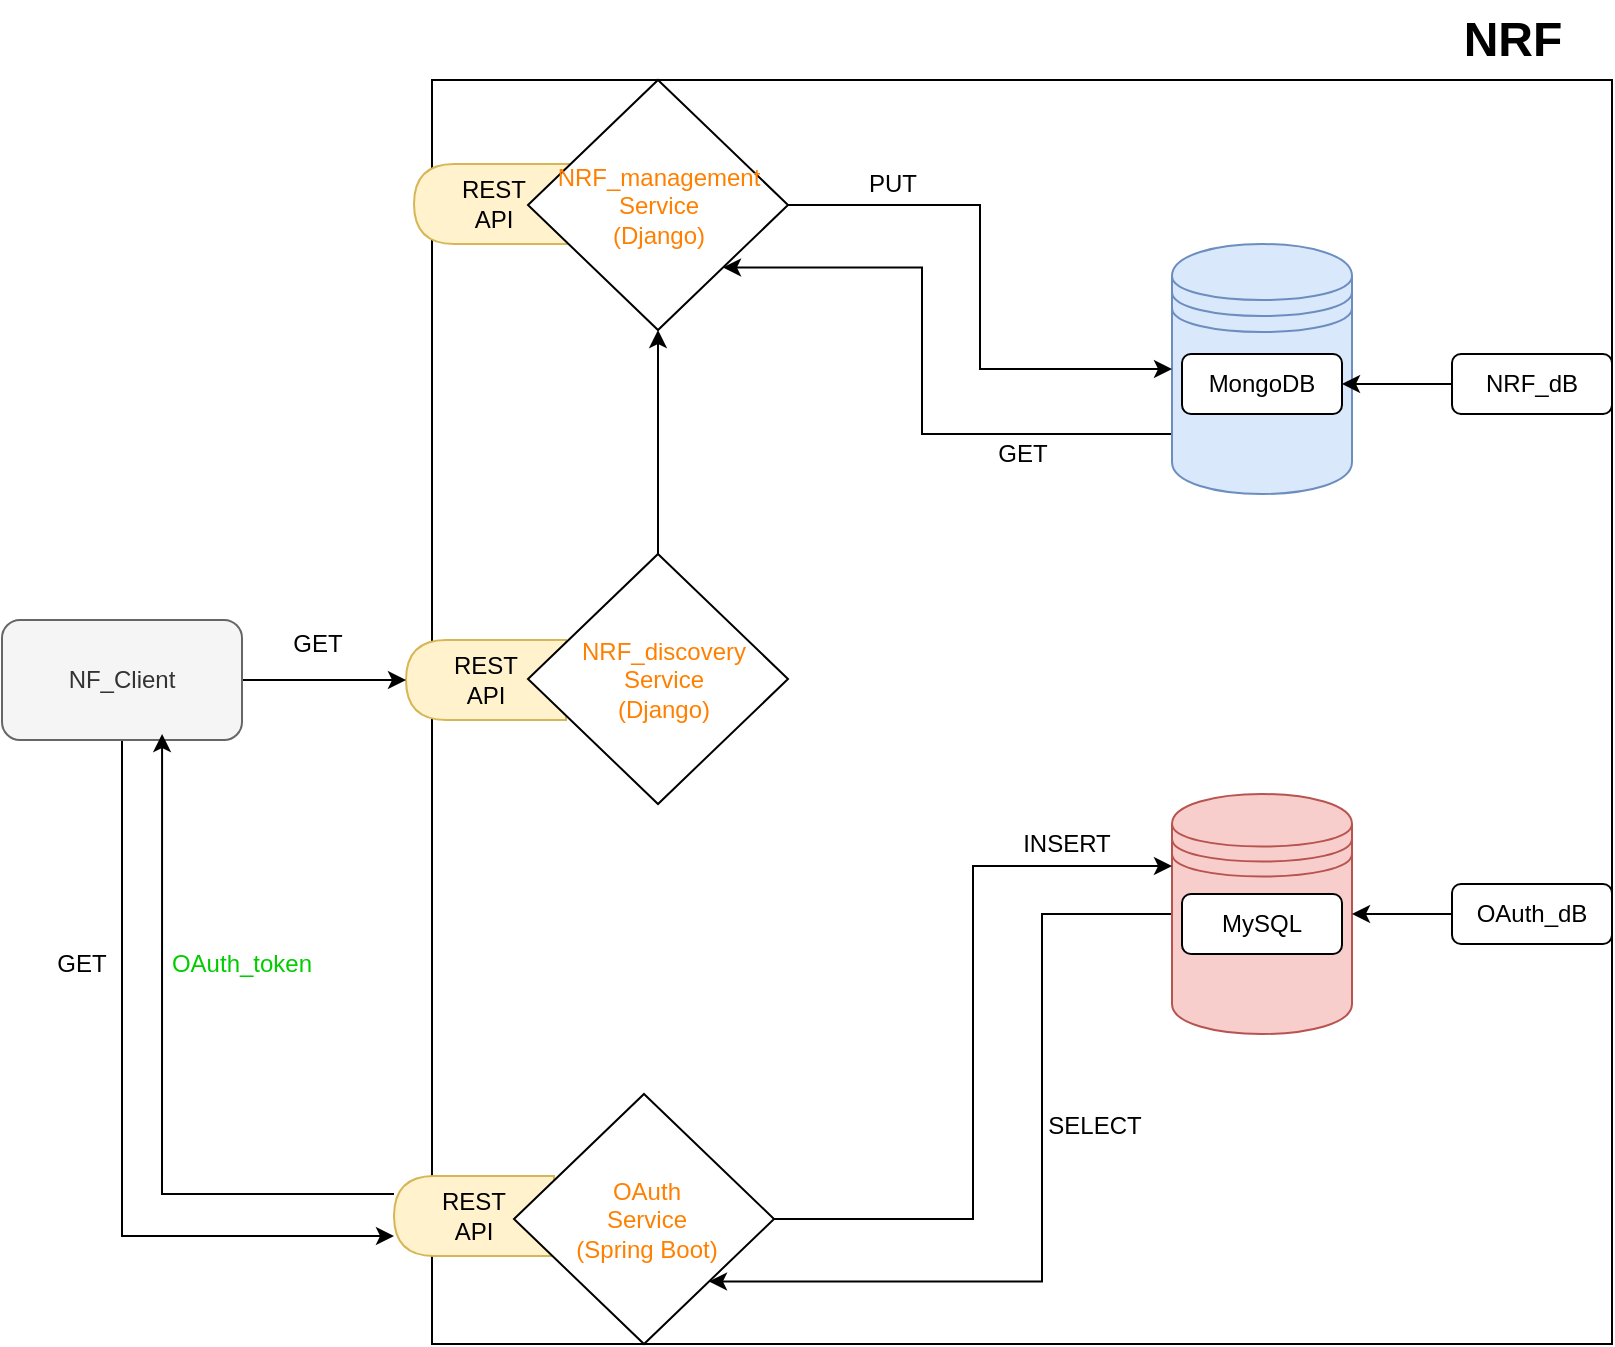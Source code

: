 <mxfile version="10.5.0" type="github"><diagram id="2QVz6jLhmr83gD1PFiGk" name="Page-1"><mxGraphModel dx="1394" dy="834" grid="1" gridSize="10" guides="1" tooltips="1" connect="1" arrows="1" fold="1" page="1" pageScale="1" pageWidth="827" pageHeight="1169" math="0" shadow="0"><root><mxCell id="0"/><mxCell id="1" parent="0"/><mxCell id="_EE6lzp2ofNGbMxLwFXA-54" value="" style="group;strokeColor=#000000;" parent="1" vertex="1" connectable="0"><mxGeometry x="215" y="43" width="590" height="632" as="geometry"/></mxCell><mxCell id="b9HPGQ8yUmmTFkD4I8q4-6" style="edgeStyle=orthogonalEdgeStyle;rounded=0;orthogonalLoop=1;jettySize=auto;html=1;entryX=1;entryY=1;entryDx=0;entryDy=0;" edge="1" parent="_EE6lzp2ofNGbMxLwFXA-54" source="_EE6lzp2ofNGbMxLwFXA-4" target="_EE6lzp2ofNGbMxLwFXA-45"><mxGeometry relative="1" as="geometry"><Array as="points"><mxPoint x="245" y="177"/><mxPoint x="245" y="94"/></Array></mxGeometry></mxCell><mxCell id="_EE6lzp2ofNGbMxLwFXA-4" value="" style="shape=datastore;whiteSpace=wrap;html=1;fillColor=#dae8fc;strokeColor=#6c8ebf;" parent="_EE6lzp2ofNGbMxLwFXA-54" vertex="1"><mxGeometry x="370" y="82" width="90" height="125" as="geometry"/></mxCell><mxCell id="_EE6lzp2ofNGbMxLwFXA-7" value="MongoDB" style="rounded=1;whiteSpace=wrap;html=1;fillColor=#ffffff;gradientColor=none;" parent="_EE6lzp2ofNGbMxLwFXA-54" vertex="1"><mxGeometry x="375" y="137" width="80" height="30" as="geometry"/></mxCell><mxCell id="_EE6lzp2ofNGbMxLwFXA-9" value="" style="edgeStyle=orthogonalEdgeStyle;rounded=0;orthogonalLoop=1;jettySize=auto;html=1;" parent="_EE6lzp2ofNGbMxLwFXA-54" source="_EE6lzp2ofNGbMxLwFXA-8" target="_EE6lzp2ofNGbMxLwFXA-7" edge="1"><mxGeometry relative="1" as="geometry"/></mxCell><mxCell id="_EE6lzp2ofNGbMxLwFXA-8" value="NRF_dB&lt;br&gt;" style="rounded=1;whiteSpace=wrap;html=1;fillColor=#ffffff;gradientColor=none;" parent="_EE6lzp2ofNGbMxLwFXA-54" vertex="1"><mxGeometry x="510" y="137" width="80" height="30" as="geometry"/></mxCell><mxCell id="b9HPGQ8yUmmTFkD4I8q4-36" style="edgeStyle=orthogonalEdgeStyle;rounded=0;orthogonalLoop=1;jettySize=auto;html=1;entryX=1;entryY=1;entryDx=0;entryDy=0;" edge="1" parent="_EE6lzp2ofNGbMxLwFXA-54" source="_EE6lzp2ofNGbMxLwFXA-10" target="_EE6lzp2ofNGbMxLwFXA-51"><mxGeometry relative="1" as="geometry"><Array as="points"><mxPoint x="305" y="417"/><mxPoint x="305" y="601"/></Array></mxGeometry></mxCell><mxCell id="_EE6lzp2ofNGbMxLwFXA-10" value="" style="shape=datastore;whiteSpace=wrap;html=1;fillColor=#f8cecc;strokeColor=#b85450;" parent="_EE6lzp2ofNGbMxLwFXA-54" vertex="1"><mxGeometry x="370" y="357" width="90" height="120" as="geometry"/></mxCell><mxCell id="_EE6lzp2ofNGbMxLwFXA-12" value="" style="edgeStyle=orthogonalEdgeStyle;rounded=0;orthogonalLoop=1;jettySize=auto;html=1;" parent="_EE6lzp2ofNGbMxLwFXA-54" source="_EE6lzp2ofNGbMxLwFXA-11" target="_EE6lzp2ofNGbMxLwFXA-10" edge="1"><mxGeometry relative="1" as="geometry"/></mxCell><mxCell id="_EE6lzp2ofNGbMxLwFXA-11" value="OAuth_dB" style="rounded=1;whiteSpace=wrap;html=1;fillColor=#ffffff;gradientColor=none;" parent="_EE6lzp2ofNGbMxLwFXA-54" vertex="1"><mxGeometry x="510" y="402" width="80" height="30" as="geometry"/></mxCell><mxCell id="_EE6lzp2ofNGbMxLwFXA-13" value="MySQL" style="rounded=1;whiteSpace=wrap;html=1;fillColor=#ffffff;gradientColor=none;" parent="_EE6lzp2ofNGbMxLwFXA-54" vertex="1"><mxGeometry x="375" y="407" width="80" height="30" as="geometry"/></mxCell><mxCell id="_EE6lzp2ofNGbMxLwFXA-44" value="REST&lt;br&gt;API&lt;br&gt;" style="shape=delay;whiteSpace=wrap;html=1;strokeColor=#d6b656;fillColor=#fff2cc;direction=west;" parent="_EE6lzp2ofNGbMxLwFXA-54" vertex="1"><mxGeometry x="-9" y="42" width="80" height="40" as="geometry"/></mxCell><mxCell id="b9HPGQ8yUmmTFkD4I8q4-4" style="edgeStyle=orthogonalEdgeStyle;rounded=0;orthogonalLoop=1;jettySize=auto;html=1;" edge="1" parent="_EE6lzp2ofNGbMxLwFXA-54" source="_EE6lzp2ofNGbMxLwFXA-45" target="_EE6lzp2ofNGbMxLwFXA-4"><mxGeometry relative="1" as="geometry"/></mxCell><mxCell id="_EE6lzp2ofNGbMxLwFXA-45" value="" style="rhombus;whiteSpace=wrap;html=1;" parent="_EE6lzp2ofNGbMxLwFXA-54" vertex="1"><mxGeometry x="48" width="130" height="125" as="geometry"/></mxCell><mxCell id="_EE6lzp2ofNGbMxLwFXA-46" value="&lt;font color=&quot;#ff8000&quot;&gt;NRF_management&lt;br&gt;Service&lt;br&gt;(Django)&lt;/font&gt;&lt;br&gt;" style="text;html=1;strokeColor=none;fillColor=none;align=center;verticalAlign=middle;whiteSpace=wrap;rounded=0;" parent="_EE6lzp2ofNGbMxLwFXA-54" vertex="1"><mxGeometry x="85.5" y="45" width="55" height="35" as="geometry"/></mxCell><mxCell id="_EE6lzp2ofNGbMxLwFXA-47" value="REST&lt;br&gt;API&lt;br&gt;" style="shape=delay;whiteSpace=wrap;html=1;strokeColor=#d6b656;fillColor=#fff2cc;direction=west;" parent="_EE6lzp2ofNGbMxLwFXA-54" vertex="1"><mxGeometry x="-13" y="280" width="80" height="40" as="geometry"/></mxCell><mxCell id="_EE6lzp2ofNGbMxLwFXA-48" value="REST&lt;br&gt;API&lt;br&gt;" style="shape=delay;whiteSpace=wrap;html=1;strokeColor=#d6b656;fillColor=#fff2cc;direction=west;" parent="_EE6lzp2ofNGbMxLwFXA-54" vertex="1"><mxGeometry x="-19" y="548" width="80" height="40" as="geometry"/></mxCell><mxCell id="b9HPGQ8yUmmTFkD4I8q4-37" style="edgeStyle=orthogonalEdgeStyle;rounded=0;orthogonalLoop=1;jettySize=auto;html=1;entryX=0.5;entryY=1;entryDx=0;entryDy=0;" edge="1" parent="_EE6lzp2ofNGbMxLwFXA-54" source="_EE6lzp2ofNGbMxLwFXA-49" target="_EE6lzp2ofNGbMxLwFXA-45"><mxGeometry relative="1" as="geometry"/></mxCell><mxCell id="_EE6lzp2ofNGbMxLwFXA-49" value="" style="rhombus;whiteSpace=wrap;html=1;" parent="_EE6lzp2ofNGbMxLwFXA-54" vertex="1"><mxGeometry x="48" y="237" width="130" height="125" as="geometry"/></mxCell><mxCell id="_EE6lzp2ofNGbMxLwFXA-50" value="&lt;font color=&quot;#ff8000&quot;&gt;NRF_discovery&lt;br&gt;Service&lt;br&gt;(Django)&lt;/font&gt;&lt;br&gt;" style="text;html=1;strokeColor=none;fillColor=none;align=center;verticalAlign=middle;whiteSpace=wrap;rounded=0;" parent="_EE6lzp2ofNGbMxLwFXA-54" vertex="1"><mxGeometry x="81" y="282" width="70" height="35" as="geometry"/></mxCell><mxCell id="b9HPGQ8yUmmTFkD4I8q4-32" style="edgeStyle=orthogonalEdgeStyle;rounded=0;orthogonalLoop=1;jettySize=auto;html=1;entryX=0;entryY=0.3;entryDx=0;entryDy=0;" edge="1" parent="_EE6lzp2ofNGbMxLwFXA-54" source="_EE6lzp2ofNGbMxLwFXA-51" target="_EE6lzp2ofNGbMxLwFXA-10"><mxGeometry relative="1" as="geometry"/></mxCell><mxCell id="_EE6lzp2ofNGbMxLwFXA-51" value="" style="rhombus;whiteSpace=wrap;html=1;" parent="_EE6lzp2ofNGbMxLwFXA-54" vertex="1"><mxGeometry x="41" y="507" width="130" height="125" as="geometry"/></mxCell><mxCell id="_EE6lzp2ofNGbMxLwFXA-52" value="&lt;font color=&quot;#ff8000&quot;&gt;OAuth&lt;br&gt;Service&lt;br&gt;(Spring Boot)&lt;/font&gt;&lt;br&gt;" style="text;html=1;strokeColor=none;fillColor=none;align=center;verticalAlign=middle;whiteSpace=wrap;rounded=0;" parent="_EE6lzp2ofNGbMxLwFXA-54" vertex="1"><mxGeometry x="71" y="552" width="73" height="35" as="geometry"/></mxCell><mxCell id="b9HPGQ8yUmmTFkD4I8q4-5" value="PUT" style="text;html=1;strokeColor=none;fillColor=none;align=center;verticalAlign=middle;whiteSpace=wrap;rounded=0;" vertex="1" parent="_EE6lzp2ofNGbMxLwFXA-54"><mxGeometry x="198" y="42" width="65" height="20" as="geometry"/></mxCell><mxCell id="b9HPGQ8yUmmTFkD4I8q4-28" value="GET" style="text;html=1;strokeColor=none;fillColor=none;align=center;verticalAlign=middle;whiteSpace=wrap;rounded=0;" vertex="1" parent="_EE6lzp2ofNGbMxLwFXA-54"><mxGeometry x="262.5" y="177" width="65" height="20" as="geometry"/></mxCell><mxCell id="b9HPGQ8yUmmTFkD4I8q4-33" value="INSERT" style="text;html=1;strokeColor=none;fillColor=none;align=center;verticalAlign=middle;whiteSpace=wrap;rounded=0;" vertex="1" parent="_EE6lzp2ofNGbMxLwFXA-54"><mxGeometry x="285" y="372" width="65" height="20" as="geometry"/></mxCell><mxCell id="b9HPGQ8yUmmTFkD4I8q4-35" value="SELECT" style="text;html=1;strokeColor=none;fillColor=none;align=center;verticalAlign=middle;whiteSpace=wrap;rounded=0;" vertex="1" parent="_EE6lzp2ofNGbMxLwFXA-54"><mxGeometry x="299" y="513" width="65" height="20" as="geometry"/></mxCell><mxCell id="_EE6lzp2ofNGbMxLwFXA-55" value="NRF" style="text;strokeColor=none;fillColor=none;html=1;fontSize=24;fontStyle=1;verticalAlign=middle;align=center;" parent="1" vertex="1"><mxGeometry x="705" y="3" width="100" height="40" as="geometry"/></mxCell><mxCell id="_EE6lzp2ofNGbMxLwFXA-57" value="" style="edgeStyle=orthogonalEdgeStyle;rounded=0;orthogonalLoop=1;jettySize=auto;html=1;" parent="1" source="_EE6lzp2ofNGbMxLwFXA-56" target="_EE6lzp2ofNGbMxLwFXA-47" edge="1"><mxGeometry relative="1" as="geometry"/></mxCell><mxCell id="_EE6lzp2ofNGbMxLwFXA-63" style="edgeStyle=orthogonalEdgeStyle;rounded=0;orthogonalLoop=1;jettySize=auto;html=1;entryX=1;entryY=0.25;entryDx=0;entryDy=0;" parent="1" source="_EE6lzp2ofNGbMxLwFXA-56" target="_EE6lzp2ofNGbMxLwFXA-48" edge="1"><mxGeometry relative="1" as="geometry"><Array as="points"><mxPoint x="60" y="621"/></Array></mxGeometry></mxCell><mxCell id="_EE6lzp2ofNGbMxLwFXA-56" value="NF_Client&lt;br&gt;" style="rounded=1;whiteSpace=wrap;html=1;strokeColor=#666666;fillColor=#f5f5f5;fontColor=#333333;" parent="1" vertex="1"><mxGeometry y="313" width="120" height="60" as="geometry"/></mxCell><mxCell id="_EE6lzp2ofNGbMxLwFXA-60" value="GET&lt;br&gt;" style="text;html=1;strokeColor=none;fillColor=none;align=center;verticalAlign=middle;whiteSpace=wrap;rounded=0;" parent="1" vertex="1"><mxGeometry x="20" y="475" width="40" height="20" as="geometry"/></mxCell><mxCell id="_EE6lzp2ofNGbMxLwFXA-64" style="edgeStyle=orthogonalEdgeStyle;rounded=0;orthogonalLoop=1;jettySize=auto;html=1;entryX=0.667;entryY=0.95;entryDx=0;entryDy=0;entryPerimeter=0;" parent="1" source="_EE6lzp2ofNGbMxLwFXA-48" target="_EE6lzp2ofNGbMxLwFXA-56" edge="1"><mxGeometry relative="1" as="geometry"><Array as="points"><mxPoint x="80" y="600"/></Array></mxGeometry></mxCell><mxCell id="_EE6lzp2ofNGbMxLwFXA-65" value="&lt;font color=&quot;#00cc00&quot;&gt;OAuth_token&lt;/font&gt;&lt;br&gt;" style="text;html=1;strokeColor=none;fillColor=none;align=center;verticalAlign=middle;whiteSpace=wrap;rounded=0;" parent="1" vertex="1"><mxGeometry x="80" y="475" width="80" height="20" as="geometry"/></mxCell><mxCell id="_EE6lzp2ofNGbMxLwFXA-67" value="GET&lt;br&gt;" style="text;html=1;strokeColor=none;fillColor=none;align=center;verticalAlign=middle;whiteSpace=wrap;rounded=0;" parent="1" vertex="1"><mxGeometry x="138" y="315" width="40" height="20" as="geometry"/></mxCell></root></mxGraphModel></diagram></mxfile>